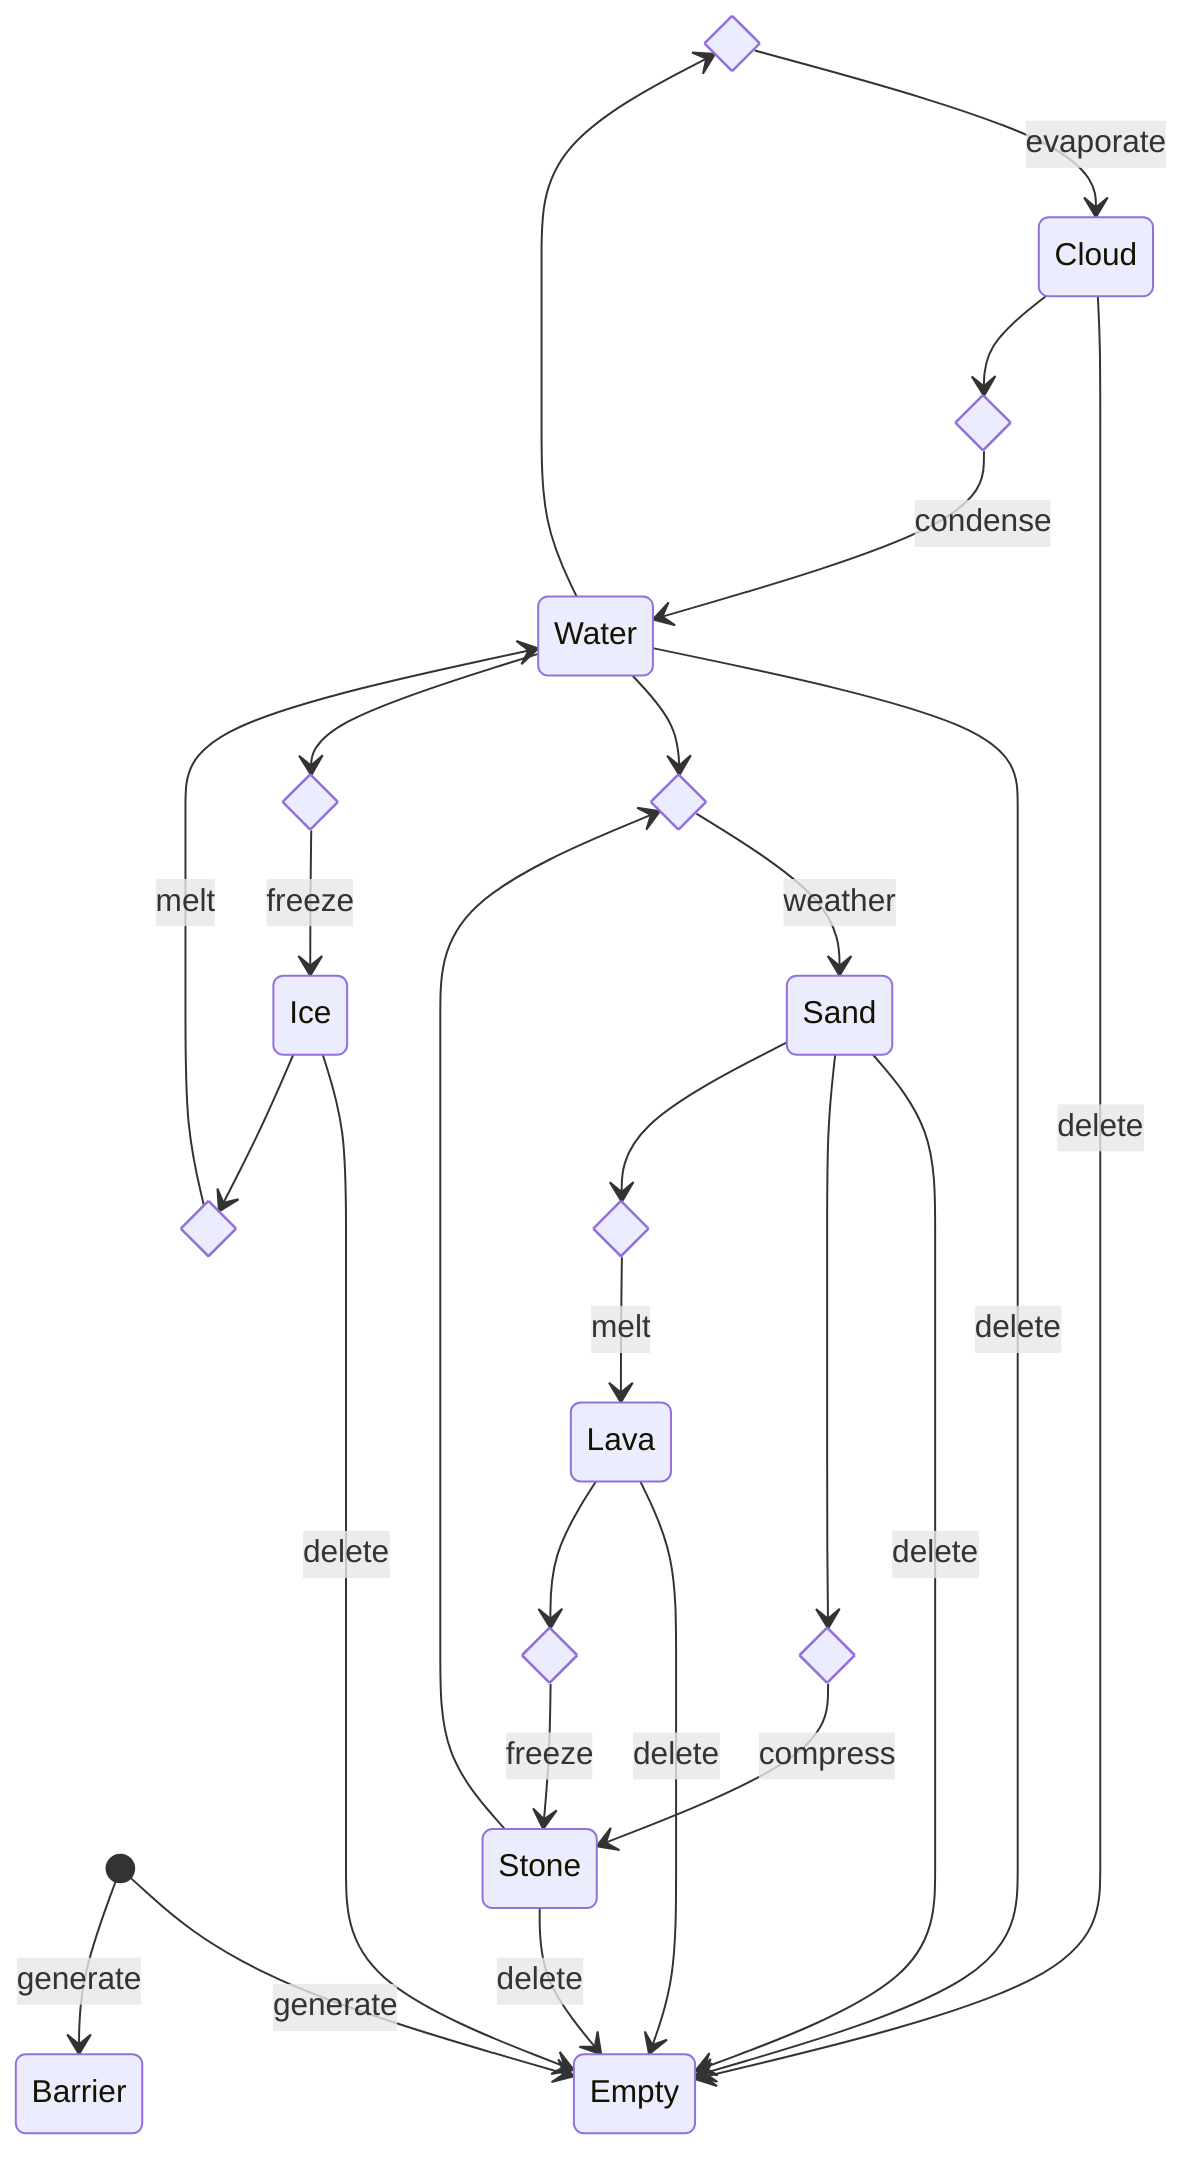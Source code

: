 stateDiagram-v2
    state evaporate <<choice>> %% water to cloud
    state condense <<choice>> %% cloud to water
    state compress <<choice>> %% sand to stone
    state weather <<choice>> %% stone to sand
    state melt <<choice>> %% ice to water
    state freeze <<choice>> %% water to ice
    state sand_melt <<choice>> %% sand to lava
    state lava_freeze <<choice>> %% lava to stone
    [*] --> Empty: generate
    [*] --> Barrier: generate
    Sand --> Empty: delete
    Sand --> compress
    Sand --> sand_melt
    Stone --> weather
    Stone --> Empty: delete
    Lava --> Empty: delete
    Lava --> lava_freeze
    Water --> Empty: delete
    Water --> evaporate
    Water --> weather
    Water --> freeze
    Cloud --> Empty: delete
    Cloud --> condense
    Ice --> Empty: delete
    Ice --> melt
    evaporate --> Cloud: evaporate
    condense --> Water: condense
    compress --> Stone: compress
    weather --> Sand: weather
    melt --> Water: melt
    freeze --> Ice: freeze
    sand_melt --> Lava: melt
    lava_freeze --> Stone: freeze
